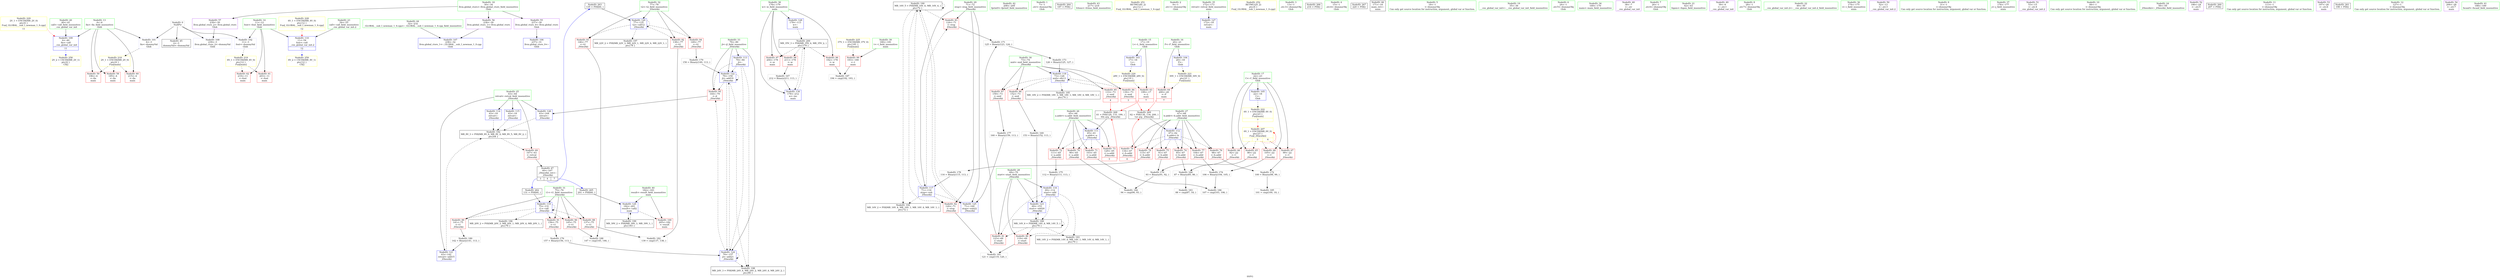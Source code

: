 digraph "SVFG" {
	label="SVFG";

	Node0x55809a0b3530 [shape=record,color=grey,label="{NodeID: 0\nNullPtr}"];
	Node0x55809a0b3530 -> Node0x55809a0c0690[style=solid];
	Node0x55809a0b3530 -> Node0x55809a0c0d40[style=solid];
	Node0x55809a0b3530 -> Node0x55809a0c0e40[style=solid];
	Node0x55809a0b3530 -> Node0x55809a0c1440[style=solid];
	Node0x55809a0e8a70 [shape=record,color=black,label="{NodeID: 263\n135 = PHI(60, )\n}"];
	Node0x55809a0e8a70 -> Node0x55809a0c65e0[style=solid];
	Node0x55809a0ca3a0 [shape=record,color=grey,label="{NodeID: 180\n142 = Binary(141, 113, )\n}"];
	Node0x55809a0ca3a0 -> Node0x55809a0c66b0[style=solid];
	Node0x55809a0c0a00 [shape=record,color=red,label="{NodeID: 97\n204\<--178\n\<--w\nmain\n}"];
	Node0x55809a0beac0 [shape=record,color=green,label="{NodeID: 14\n11\<--12\nfout\<--fout_field_insensitive\nGlob }"];
	Node0x55809a0beac0 -> Node0x55809a0c2470[style=solid];
	Node0x55809a0beac0 -> Node0x55809a0c2540[style=solid];
	Node0x55809a0beac0 -> Node0x55809a0c0e40[style=solid];
	Node0x55809a0beac0 -> Node0x55809a0c1610[style=solid];
	Node0x55809a0c4ef0 [shape=record,color=black,label="{NodeID: 194\nMR_16V_2 = PHI(MR_16V_4, MR_16V_1, MR_16V_4, MR_16V_1, )\npts\{72 \}\n}"];
	Node0x55809a0c16e0 [shape=record,color=blue,label="{NodeID: 111\n65\<--61\na.addr\<--a\n_Z4workii\n}"];
	Node0x55809a0c16e0 -> Node0x55809a0c2bc0[style=dashed];
	Node0x55809a0c16e0 -> Node0x55809a0c2c90[style=dashed];
	Node0x55809a0c16e0 -> Node0x55809a0c2d60[style=dashed];
	Node0x55809a0c16e0 -> Node0x55809a0c2e30[style=dashed];
	Node0x55809a0bf7d0 [shape=record,color=green,label="{NodeID: 28\n69\<--70\nstart\<--start_field_insensitive\n_Z4workii\n}"];
	Node0x55809a0bf7d0 -> Node0x55809a0c33e0[style=solid];
	Node0x55809a0bf7d0 -> Node0x55809a0c34b0[style=solid];
	Node0x55809a0bf7d0 -> Node0x55809a0c62a0[style=solid];
	Node0x55809a0bf7d0 -> Node0x55809a0c6850[style=solid];
	Node0x55809a0c69f0 [shape=record,color=blue,label="{NodeID: 125\n71\<--160\nstop\<--sub22\n_Z4workii\n}"];
	Node0x55809a0c69f0 -> Node0x55809a0d1a80[style=dashed];
	Node0x55809a0c0390 [shape=record,color=green,label="{NodeID: 42\n208\<--209\nfprintf\<--fprintf_field_insensitive\n}"];
	Node0x55809a0d9f70 [shape=record,color=yellow,style=double,label="{NodeID: 222\n6V_1 = ENCHI(MR_6V_0)\npts\{23 \}\nFun[main]|{<s0>7}}"];
	Node0x55809a0d9f70:s0 -> Node0x55809a0d7fa0[style=dashed,color=red];
	Node0x55809a0c2000 [shape=record,color=purple,label="{NodeID: 56\n238\<--30\nllvm.global_ctors_1\<--llvm.global_ctors\nGlob }"];
	Node0x55809a0c2000 -> Node0x55809a0c1340[style=solid];
	Node0x55809a0c2bc0 [shape=record,color=red,label="{NodeID: 70\n90\<--65\n\<--a.addr\n_Z4workii\n}"];
	Node0x55809a0c2bc0 -> Node0x55809a0ca9a0[style=solid];
	Node0x55809a0c9020 [shape=record,color=grey,label="{NodeID: 167\n212 = Binary(211, 113, )\n}"];
	Node0x55809a0c9020 -> Node0x55809a0c6e00[style=solid];
	Node0x55809a0c3720 [shape=record,color=red,label="{NodeID: 84\n130\<--73\n\<--mid\n_Z4workii\n|{<s0>3}}"];
	Node0x55809a0c3720:s0 -> Node0x55809a0e9290[style=solid,color=red];
	Node0x55809a0b2320 [shape=record,color=green,label="{NodeID: 1\n7\<--1\n.str\<--dummyObj\nGlob }"];
	Node0x55809a0e8b70 [shape=record,color=black,label="{NodeID: 264\n187 = PHI()\n}"];
	Node0x55809a0ca520 [shape=record,color=grey,label="{NodeID: 181\n121 = cmp(119, 120, )\n}"];
	Node0x55809a0c0ad0 [shape=record,color=red,label="{NodeID: 98\n211\<--178\n\<--w\nmain\n}"];
	Node0x55809a0c0ad0 -> Node0x55809a0c9020[style=solid];
	Node0x55809a0bebc0 [shape=record,color=green,label="{NodeID: 15\n17\<--19\nL\<--L_field_insensitive\nGlob }"];
	Node0x55809a0bebc0 -> Node0x55809a0c2610[style=solid];
	Node0x55809a0bebc0 -> Node0x55809a0c0f40[style=solid];
	Node0x55809a0c4fe0 [shape=record,color=black,label="{NodeID: 195\nMR_18V_2 = PHI(MR_18V_3, MR_18V_1, MR_18V_4, MR_18V_1, )\npts\{74 \}\n}"];
	Node0x55809a0c17b0 [shape=record,color=blue,label="{NodeID: 112\n67\<--62\nb.addr\<--b\n_Z4workii\n}"];
	Node0x55809a0c17b0 -> Node0x55809a0c2f00[style=dashed];
	Node0x55809a0c17b0 -> Node0x55809a0c2fd0[style=dashed];
	Node0x55809a0c17b0 -> Node0x55809a0c30a0[style=dashed];
	Node0x55809a0c17b0 -> Node0x55809a0c3170[style=dashed];
	Node0x55809a0c17b0 -> Node0x55809a0c3240[style=dashed];
	Node0x55809a0c17b0 -> Node0x55809a0c3310[style=dashed];
	Node0x55809a0bf8a0 [shape=record,color=green,label="{NodeID: 29\n71\<--72\nstop\<--stop_field_insensitive\n_Z4workii\n}"];
	Node0x55809a0bf8a0 -> Node0x55809a0c3580[style=solid];
	Node0x55809a0bf8a0 -> Node0x55809a0c3650[style=solid];
	Node0x55809a0bf8a0 -> Node0x55809a0c6370[style=solid];
	Node0x55809a0bf8a0 -> Node0x55809a0c69f0[style=solid];
	Node0x55809a0c6ac0 [shape=record,color=blue,label="{NodeID: 126\n63\<--164\nretval\<--\n_Z4workii\n}"];
	Node0x55809a0c6ac0 -> Node0x55809a0c44f0[style=dashed];
	Node0x55809a0c0490 [shape=record,color=green,label="{NodeID: 43\n217\<--218\nfclose\<--fclose_field_insensitive\n}"];
	Node0x55809a0c2100 [shape=record,color=purple,label="{NodeID: 57\n239\<--30\nllvm.global_ctors_2\<--llvm.global_ctors\nGlob }"];
	Node0x55809a0c2100 -> Node0x55809a0c1440[style=solid];
	Node0x55809a0c2c90 [shape=record,color=red,label="{NodeID: 71\n103\<--65\n\<--a.addr\n_Z4workii\n}"];
	Node0x55809a0c2c90 -> Node0x55809a0caca0[style=solid];
	Node0x55809a0dc400 [shape=record,color=yellow,style=double,label="{NodeID: 251\nRETMU(4V_2)\npts\{12 \}\nFun[_GLOBAL__sub_I_newman_1_0.cpp]}"];
	Node0x55809a0c91a0 [shape=record,color=grey,label="{NodeID: 168\n87 = Binary(85, 86, )\n}"];
	Node0x55809a0c91a0 -> Node0x55809a0ca820[style=solid];
	Node0x55809a0c37f0 [shape=record,color=red,label="{NodeID: 85\n133\<--73\n\<--mid\n_Z4workii\n|{<s0>4}}"];
	Node0x55809a0c37f0:s0 -> Node0x55809a0e8f50[style=solid,color=red];
	Node0x55809a0bd730 [shape=record,color=green,label="{NodeID: 2\n9\<--1\n.str.1\<--dummyObj\nGlob }"];
	Node0x55809a0e8c40 [shape=record,color=black,label="{NodeID: 265\n201 = PHI(60, )\n}"];
	Node0x55809a0e8c40 -> Node0x55809a0c6d30[style=solid];
	Node0x55809a0ca6a0 [shape=record,color=grey,label="{NodeID: 182\n139 = cmp(137, 138, )\n}"];
	Node0x55809a0c0ba0 [shape=record,color=red,label="{NodeID: 99\n193\<--180\n\<--t\nmain\n}"];
	Node0x55809a0c0ba0 -> Node0x55809a0cae20[style=solid];
	Node0x55809a0becc0 [shape=record,color=green,label="{NodeID: 16\n20\<--21\nP\<--P_field_insensitive\nGlob }"];
	Node0x55809a0becc0 -> Node0x55809a0c26e0[style=solid];
	Node0x55809a0becc0 -> Node0x55809a0c1040[style=solid];
	Node0x55809a0d48a0 [shape=record,color=black,label="{NodeID: 196\nMR_20V_2 = PHI(MR_20V_3, MR_20V_1, MR_20V_4, MR_20V_1, )\npts\{76 \}\n}"];
	Node0x55809a0c1880 [shape=record,color=blue,label="{NodeID: 113\n79\<--84\njl\<--\n_Z4workii\n}"];
	Node0x55809a0c1880 -> Node0x55809a0c4010[style=dashed];
	Node0x55809a0c1880 -> Node0x55809a0c6780[style=dashed];
	Node0x55809a0c1880 -> Node0x55809a0c6920[style=dashed];
	Node0x55809a0c1880 -> Node0x55809a0d52a0[style=dashed];
	Node0x55809a0bf970 [shape=record,color=green,label="{NodeID: 30\n73\<--74\nmid\<--mid_field_insensitive\n_Z4workii\n}"];
	Node0x55809a0bf970 -> Node0x55809a0c3720[style=solid];
	Node0x55809a0bf970 -> Node0x55809a0c37f0[style=solid];
	Node0x55809a0bf970 -> Node0x55809a0c38c0[style=solid];
	Node0x55809a0bf970 -> Node0x55809a0c3990[style=solid];
	Node0x55809a0bf970 -> Node0x55809a0c6440[style=solid];
	Node0x55809a0c6b90 [shape=record,color=blue,label="{NodeID: 127\n172\<--18\nretval\<--\nmain\n}"];
	Node0x55809a0c0590 [shape=record,color=green,label="{NodeID: 44\n32\<--232\n_GLOBAL__sub_I_newman_1_0.cpp\<--_GLOBAL__sub_I_newman_1_0.cpp_field_insensitive\n}"];
	Node0x55809a0c0590 -> Node0x55809a0c1340[style=solid];
	Node0x55809a0c2200 [shape=record,color=red,label="{NodeID: 58\n185\<--4\n\<--fin\nmain\n}"];
	Node0x55809a0c2d60 [shape=record,color=red,label="{NodeID: 72\n111\<--65\n\<--a.addr\n_Z4workii\n}"];
	Node0x55809a0c2d60 -> Node0x55809a0c9c20[style=solid];
	Node0x55809a0dc510 [shape=record,color=yellow,style=double,label="{NodeID: 252\nRETMU(2V_2)\npts\{6 \}\nFun[_GLOBAL__sub_I_newman_1_0.cpp]}"];
	Node0x55809a0c9320 [shape=record,color=grey,label="{NodeID: 169\n153 = Binary(152, 113, )\n}"];
	Node0x55809a0c9320 -> Node0x55809a0c6850[style=solid];
	Node0x55809a0c38c0 [shape=record,color=red,label="{NodeID: 86\n152\<--73\n\<--mid\n_Z4workii\n}"];
	Node0x55809a0c38c0 -> Node0x55809a0c9320[style=solid];
	Node0x55809a0bd9f0 [shape=record,color=green,label="{NodeID: 3\n13\<--1\n.str.3\<--dummyObj\nGlob }"];
	Node0x55809a0e8db0 [shape=record,color=black,label="{NodeID: 266\n216 = PHI()\n}"];
	Node0x55809a0ca820 [shape=record,color=grey,label="{NodeID: 183\n88 = cmp(87, 18, )\n}"];
	Node0x55809a0c0c70 [shape=record,color=red,label="{NodeID: 100\n205\<--182\n\<--result\nmain\n}"];
	Node0x55809a0bedc0 [shape=record,color=green,label="{NodeID: 17\n22\<--23\nC\<--C_field_insensitive\nGlob }"];
	Node0x55809a0bedc0 -> Node0x55809a0c27b0[style=solid];
	Node0x55809a0bedc0 -> Node0x55809a0c2880[style=solid];
	Node0x55809a0bedc0 -> Node0x55809a0c2950[style=solid];
	Node0x55809a0bedc0 -> Node0x55809a0c2a20[style=solid];
	Node0x55809a0bedc0 -> Node0x55809a0c1140[style=solid];
	Node0x55809a0d4da0 [shape=record,color=black,label="{NodeID: 197\nMR_22V_2 = PHI(MR_22V_3, MR_22V_1, MR_22V_4, MR_22V_1, )\npts\{78 \}\n}"];
	Node0x55809a0c6100 [shape=record,color=blue,label="{NodeID: 114\n63\<--18\nretval\<--\n_Z4workii\n}"];
	Node0x55809a0c6100 -> Node0x55809a0c44f0[style=dashed];
	Node0x55809a0bfa40 [shape=record,color=green,label="{NodeID: 31\n75\<--76\nt1\<--t1_field_insensitive\n_Z4workii\n}"];
	Node0x55809a0bfa40 -> Node0x55809a0c3a60[style=solid];
	Node0x55809a0bfa40 -> Node0x55809a0c3b30[style=solid];
	Node0x55809a0bfa40 -> Node0x55809a0c3c00[style=solid];
	Node0x55809a0bfa40 -> Node0x55809a0c3cd0[style=solid];
	Node0x55809a0bfa40 -> Node0x55809a0c6510[style=solid];
	Node0x55809a0c6c60 [shape=record,color=blue,label="{NodeID: 128\n178\<--113\nw\<--\nmain\n}"];
	Node0x55809a0c6c60 -> Node0x55809a0d5ca0[style=dashed];
	Node0x55809a0c0690 [shape=record,color=black,label="{NodeID: 45\n2\<--3\ndummyVal\<--dummyVal\n}"];
	Node0x55809a0da210 [shape=record,color=yellow,style=double,label="{NodeID: 225\n37V_1 = ENCHI(MR_37V_0)\npts\{181 \}\nFun[main]}"];
	Node0x55809a0da210 -> Node0x55809a0c0ba0[style=dashed];
	Node0x55809a0c22d0 [shape=record,color=red,label="{NodeID: 59\n196\<--4\n\<--fin\nmain\n}"];
	Node0x55809a0c2e30 [shape=record,color=red,label="{NodeID: 73\n129\<--65\n\<--a.addr\n_Z4workii\n|{<s0>3}}"];
	Node0x55809a0c2e30:s0 -> Node0x55809a0e8f50[style=solid,color=red];
	Node0x55809a0c94a0 [shape=record,color=grey,label="{NodeID: 170\n93 = Binary(91, 92, )\n}"];
	Node0x55809a0c94a0 -> Node0x55809a0ca9a0[style=solid];
	Node0x55809a0c3990 [shape=record,color=red,label="{NodeID: 87\n159\<--73\n\<--mid\n_Z4workii\n}"];
	Node0x55809a0c3990 -> Node0x55809a0c9f20[style=solid];
	Node0x55809a0bda80 [shape=record,color=green,label="{NodeID: 4\n15\<--1\n.str.4\<--dummyObj\nGlob }"];
	Node0x55809a0e8e80 [shape=record,color=black,label="{NodeID: 267\n220 = PHI()\n}"];
	Node0x55809a0ca9a0 [shape=record,color=grey,label="{NodeID: 184\n94 = cmp(90, 93, )\n}"];
	Node0x55809a0c0d40 [shape=record,color=blue, style = dotted,label="{NodeID: 101\n4\<--3\nfin\<--dummyVal\nGlob }"];
	Node0x55809a0c0d40 -> Node0x55809a0d9bc0[style=dashed];
	Node0x55809a0beec0 [shape=record,color=green,label="{NodeID: 18\n30\<--34\nllvm.global_ctors\<--llvm.global_ctors_field_insensitive\nGlob }"];
	Node0x55809a0beec0 -> Node0x55809a0c1f00[style=solid];
	Node0x55809a0beec0 -> Node0x55809a0c2000[style=solid];
	Node0x55809a0beec0 -> Node0x55809a0c2100[style=solid];
	Node0x55809a0d52a0 [shape=record,color=black,label="{NodeID: 198\nMR_24V_3 = PHI(MR_24V_4, MR_24V_2, MR_24V_4, MR_24V_2, )\npts\{80 \}\n}"];
	Node0x55809a0c61d0 [shape=record,color=blue,label="{NodeID: 115\n63\<--18\nretval\<--\n_Z4workii\n}"];
	Node0x55809a0c61d0 -> Node0x55809a0c44f0[style=dashed];
	Node0x55809a0bfb10 [shape=record,color=green,label="{NodeID: 32\n77\<--78\nt2\<--t2_field_insensitive\n_Z4workii\n}"];
	Node0x55809a0bfb10 -> Node0x55809a0c3da0[style=solid];
	Node0x55809a0bfb10 -> Node0x55809a0c3e70[style=solid];
	Node0x55809a0bfb10 -> Node0x55809a0c3f40[style=solid];
	Node0x55809a0bfb10 -> Node0x55809a0c65e0[style=solid];
	Node0x55809a0c6d30 [shape=record,color=blue,label="{NodeID: 129\n182\<--201\nresult\<--call2\nmain\n}"];
	Node0x55809a0c6d30 -> Node0x55809a0c0c70[style=dashed];
	Node0x55809a0c6d30 -> Node0x55809a0d57a0[style=dashed];
	Node0x55809a0c0790 [shape=record,color=black,label="{NodeID: 46\n171\<--18\nmain_ret\<--\nmain\n}"];
	Node0x55809a0c23a0 [shape=record,color=red,label="{NodeID: 60\n215\<--4\n\<--fin\nmain\n}"];
	Node0x55809a0c2f00 [shape=record,color=red,label="{NodeID: 74\n85\<--67\n\<--b.addr\n_Z4workii\n}"];
	Node0x55809a0c2f00 -> Node0x55809a0c91a0[style=solid];
	Node0x55809a0c9620 [shape=record,color=grey,label="{NodeID: 171\n125 = Binary(123, 124, )\n}"];
	Node0x55809a0c9620 -> Node0x55809a0c9920[style=solid];
	Node0x55809a0c3a60 [shape=record,color=red,label="{NodeID: 88\n137\<--75\n\<--t1\n_Z4workii\n}"];
	Node0x55809a0c3a60 -> Node0x55809a0ca6a0[style=solid];
	Node0x55809a0bdb40 [shape=record,color=green,label="{NodeID: 5\n18\<--1\n\<--dummyObj\nCan only get source location for instruction, argument, global var or function.}"];
	Node0x55809a0e8f50 [shape=record,color=black,label="{NodeID: 268\n61 = PHI(129, 133, 199, )\n0th arg _Z4workii }"];
	Node0x55809a0e8f50 -> Node0x55809a0c16e0[style=solid];
	Node0x55809a0cab20 [shape=record,color=grey,label="{NodeID: 185\n101 = cmp(100, 18, )\n}"];
	Node0x55809a0c0e40 [shape=record,color=blue, style = dotted,label="{NodeID: 102\n11\<--3\nfout\<--dummyVal\nGlob }"];
	Node0x55809a0c0e40 -> Node0x55809a0d9cd0[style=dashed];
	Node0x55809a0befc0 [shape=record,color=green,label="{NodeID: 19\n35\<--36\n__cxx_global_var_init\<--__cxx_global_var_init_field_insensitive\n}"];
	Node0x55809a0d57a0 [shape=record,color=black,label="{NodeID: 199\nMR_39V_2 = PHI(MR_39V_3, MR_39V_1, )\npts\{183 \}\n}"];
	Node0x55809a0d57a0 -> Node0x55809a0c6d30[style=dashed];
	Node0x55809a0c62a0 [shape=record,color=blue,label="{NodeID: 116\n69\<--112\nstart\<--add\n_Z4workii\n}"];
	Node0x55809a0c62a0 -> Node0x55809a0c33e0[style=dashed];
	Node0x55809a0c62a0 -> Node0x55809a0c34b0[style=dashed];
	Node0x55809a0c62a0 -> Node0x55809a0c6850[style=dashed];
	Node0x55809a0c62a0 -> Node0x55809a0d1580[style=dashed];
	Node0x55809a0c62a0 -> Node0x55809a0c49f0[style=dashed];
	Node0x55809a0bfbe0 [shape=record,color=green,label="{NodeID: 33\n79\<--80\njl\<--jl_field_insensitive\n_Z4workii\n}"];
	Node0x55809a0bfbe0 -> Node0x55809a0c4010[style=solid];
	Node0x55809a0bfbe0 -> Node0x55809a0c1880[style=solid];
	Node0x55809a0bfbe0 -> Node0x55809a0c6780[style=solid];
	Node0x55809a0bfbe0 -> Node0x55809a0c6920[style=solid];
	Node0x55809a0c6e00 [shape=record,color=blue,label="{NodeID: 130\n178\<--212\nw\<--inc\nmain\n}"];
	Node0x55809a0c6e00 -> Node0x55809a0d5ca0[style=dashed];
	Node0x55809a0c0860 [shape=record,color=black,label="{NodeID: 47\n60\<--167\n_Z4workii_ret\<--\n_Z4workii\n|{<s0>3|<s1>4|<s2>7}}"];
	Node0x55809a0c0860:s0 -> Node0x55809a0e8880[style=solid,color=blue];
	Node0x55809a0c0860:s1 -> Node0x55809a0e8a70[style=solid,color=blue];
	Node0x55809a0c0860:s2 -> Node0x55809a0e8c40[style=solid,color=blue];
	Node0x55809a0c2470 [shape=record,color=red,label="{NodeID: 61\n203\<--11\n\<--fout\nmain\n}"];
	Node0x55809a0c2fd0 [shape=record,color=red,label="{NodeID: 75\n91\<--67\n\<--b.addr\n_Z4workii\n}"];
	Node0x55809a0c2fd0 -> Node0x55809a0c94a0[style=solid];
	Node0x55809a0c97a0 [shape=record,color=grey,label="{NodeID: 172\n100 = Binary(98, 99, )\n}"];
	Node0x55809a0c97a0 -> Node0x55809a0cab20[style=solid];
	Node0x55809a0c3b30 [shape=record,color=red,label="{NodeID: 89\n141\<--75\n\<--t1\n_Z4workii\n}"];
	Node0x55809a0c3b30 -> Node0x55809a0ca3a0[style=solid];
	Node0x55809a0be3e0 [shape=record,color=green,label="{NodeID: 6\n24\<--1\n.str.5\<--dummyObj\nGlob }"];
	Node0x55809a0e9290 [shape=record,color=black,label="{NodeID: 269\n62 = PHI(130, 134, 200, )\n1st arg _Z4workii }"];
	Node0x55809a0e9290 -> Node0x55809a0c17b0[style=solid];
	Node0x55809a0caca0 [shape=record,color=grey,label="{NodeID: 186\n107 = cmp(103, 106, )\n}"];
	Node0x55809a0c0f40 [shape=record,color=blue,label="{NodeID: 103\n17\<--18\nL\<--\nGlob }"];
	Node0x55809a0c0f40 -> Node0x55809a0d9db0[style=dashed];
	Node0x55809a0bf0c0 [shape=record,color=green,label="{NodeID: 20\n40\<--41\ncall\<--call_field_insensitive\n__cxx_global_var_init\n}"];
	Node0x55809a0bf0c0 -> Node0x55809a0c1540[style=solid];
	Node0x55809a0d5ca0 [shape=record,color=black,label="{NodeID: 200\nMR_35V_3 = PHI(MR_35V_4, MR_35V_2, )\npts\{179 \}\n}"];
	Node0x55809a0d5ca0 -> Node0x55809a0c0930[style=dashed];
	Node0x55809a0d5ca0 -> Node0x55809a0c0a00[style=dashed];
	Node0x55809a0d5ca0 -> Node0x55809a0c0ad0[style=dashed];
	Node0x55809a0d5ca0 -> Node0x55809a0c6e00[style=dashed];
	Node0x55809a0c6370 [shape=record,color=blue,label="{NodeID: 117\n71\<--116\nstop\<--sub\n_Z4workii\n}"];
	Node0x55809a0c6370 -> Node0x55809a0c3580[style=dashed];
	Node0x55809a0c6370 -> Node0x55809a0c3650[style=dashed];
	Node0x55809a0c6370 -> Node0x55809a0c69f0[style=dashed];
	Node0x55809a0c6370 -> Node0x55809a0d1a80[style=dashed];
	Node0x55809a0c6370 -> Node0x55809a0c4ef0[style=dashed];
	Node0x55809a0bfcb0 [shape=record,color=green,label="{NodeID: 34\n169\<--170\nmain\<--main_field_insensitive\n}"];
	Node0x55809a0c1950 [shape=record,color=purple,label="{NodeID: 48\n38\<--7\n\<--.str\n__cxx_global_var_init\n}"];
	Node0x55809a0da4e0 [shape=record,color=yellow,style=double,label="{NodeID: 228\n4V_1 = ENCHI(MR_4V_0)\npts\{12 \}\nFun[_GLOBAL__sub_I_newman_1_0.cpp]|{<s0>12}}"];
	Node0x55809a0da4e0:s0 -> Node0x55809a0c1610[style=dashed,color=red];
	Node0x55809a0c2540 [shape=record,color=red,label="{NodeID: 62\n219\<--11\n\<--fout\nmain\n}"];
	Node0x55809a0c30a0 [shape=record,color=red,label="{NodeID: 76\n98\<--67\n\<--b.addr\n_Z4workii\n}"];
	Node0x55809a0c30a0 -> Node0x55809a0c97a0[style=solid];
	Node0x55809a0c9920 [shape=record,color=grey,label="{NodeID: 173\n126 = Binary(125, 127, )\n}"];
	Node0x55809a0c9920 -> Node0x55809a0c6440[style=solid];
	Node0x55809a0c3c00 [shape=record,color=red,label="{NodeID: 90\n145\<--75\n\<--t1\n_Z4workii\n}"];
	Node0x55809a0c3c00 -> Node0x55809a0cafa0[style=solid];
	Node0x55809a0be470 [shape=record,color=green,label="{NodeID: 7\n26\<--1\n.str.6\<--dummyObj\nGlob }"];
	Node0x55809a0cae20 [shape=record,color=grey,label="{NodeID: 187\n194 = cmp(192, 193, )\n}"];
	Node0x55809a0c1040 [shape=record,color=blue,label="{NodeID: 104\n20\<--18\nP\<--\nGlob }"];
	Node0x55809a0c1040 -> Node0x55809a0d9e90[style=dashed];
	Node0x55809a0bf190 [shape=record,color=green,label="{NodeID: 21\n42\<--43\nfopen\<--fopen_field_insensitive\n}"];
	Node0x55809a0c6440 [shape=record,color=blue,label="{NodeID: 118\n73\<--126\nmid\<--div11\n_Z4workii\n}"];
	Node0x55809a0c6440 -> Node0x55809a0c3720[style=dashed];
	Node0x55809a0c6440 -> Node0x55809a0c37f0[style=dashed];
	Node0x55809a0c6440 -> Node0x55809a0c38c0[style=dashed];
	Node0x55809a0c6440 -> Node0x55809a0c3990[style=dashed];
	Node0x55809a0c6440 -> Node0x55809a0c6440[style=dashed];
	Node0x55809a0c6440 -> Node0x55809a0c4fe0[style=dashed];
	Node0x55809a0bfdb0 [shape=record,color=green,label="{NodeID: 35\n172\<--173\nretval\<--retval_field_insensitive\nmain\n}"];
	Node0x55809a0bfdb0 -> Node0x55809a0c6b90[style=solid];
	Node0x55809a0c1a20 [shape=record,color=purple,label="{NodeID: 49\n39\<--9\n\<--.str.1\n__cxx_global_var_init\n}"];
	Node0x55809a0da5f0 [shape=record,color=yellow,style=double,label="{NodeID: 229\n2V_1 = ENCHI(MR_2V_0)\npts\{6 \}\nFun[_GLOBAL__sub_I_newman_1_0.cpp]|{<s0>11}}"];
	Node0x55809a0da5f0:s0 -> Node0x55809a0c1540[style=dashed,color=red];
	Node0x55809a0c2610 [shape=record,color=red,label="{NodeID: 63\n199\<--17\n\<--L\nmain\n|{<s0>7}}"];
	Node0x55809a0c2610:s0 -> Node0x55809a0e8f50[style=solid,color=red];
	Node0x55809a0c3170 [shape=record,color=red,label="{NodeID: 77\n104\<--67\n\<--b.addr\n_Z4workii\n}"];
	Node0x55809a0c3170 -> Node0x55809a0c9aa0[style=solid];
	Node0x55809a0c9aa0 [shape=record,color=grey,label="{NodeID: 174\n106 = Binary(104, 105, )\n}"];
	Node0x55809a0c9aa0 -> Node0x55809a0caca0[style=solid];
	Node0x55809a0c3cd0 [shape=record,color=red,label="{NodeID: 91\n156\<--75\n\<--t1\n_Z4workii\n}"];
	Node0x55809a0c3cd0 -> Node0x55809a0c9da0[style=solid];
	Node0x55809a0be500 [shape=record,color=green,label="{NodeID: 8\n28\<--1\n.str.7\<--dummyObj\nGlob }"];
	Node0x55809a0cafa0 [shape=record,color=grey,label="{NodeID: 188\n147 = cmp(145, 146, )\n}"];
	Node0x55809a0c1140 [shape=record,color=blue,label="{NodeID: 105\n22\<--18\nC\<--\nGlob }"];
	Node0x55809a0c1140 -> Node0x55809a0d9f70[style=dashed];
	Node0x55809a0bf290 [shape=record,color=green,label="{NodeID: 22\n49\<--50\n__cxx_global_var_init.2\<--__cxx_global_var_init.2_field_insensitive\n}"];
	Node0x55809a0c6510 [shape=record,color=blue,label="{NodeID: 119\n75\<--131\nt1\<--call\n_Z4workii\n}"];
	Node0x55809a0c6510 -> Node0x55809a0c3a60[style=dashed];
	Node0x55809a0c6510 -> Node0x55809a0c3b30[style=dashed];
	Node0x55809a0c6510 -> Node0x55809a0c3c00[style=dashed];
	Node0x55809a0c6510 -> Node0x55809a0c3cd0[style=dashed];
	Node0x55809a0c6510 -> Node0x55809a0c6510[style=dashed];
	Node0x55809a0c6510 -> Node0x55809a0d48a0[style=dashed];
	Node0x55809a0bfe80 [shape=record,color=green,label="{NodeID: 36\n174\<--175\ni\<--i_field_insensitive\nmain\n}"];
	Node0x55809a0c1af0 [shape=record,color=purple,label="{NodeID: 50\n52\<--13\n\<--.str.3\n__cxx_global_var_init.2\n}"];
	Node0x55809a0c26e0 [shape=record,color=red,label="{NodeID: 64\n200\<--20\n\<--P\nmain\n|{<s0>7}}"];
	Node0x55809a0c26e0:s0 -> Node0x55809a0e9290[style=solid,color=red];
	Node0x55809a0c3240 [shape=record,color=red,label="{NodeID: 78\n115\<--67\n\<--b.addr\n_Z4workii\n}"];
	Node0x55809a0c3240 -> Node0x55809a0ca0a0[style=solid];
	Node0x55809a0dccd0 [shape=record,color=yellow,style=double,label="{NodeID: 258\n2V_2 = CSCHI(MR_2V_1)\npts\{6 \}\nCS[]}"];
	Node0x55809a0c9c20 [shape=record,color=grey,label="{NodeID: 175\n112 = Binary(111, 113, )\n}"];
	Node0x55809a0c9c20 -> Node0x55809a0c62a0[style=solid];
	Node0x55809a0c3da0 [shape=record,color=red,label="{NodeID: 92\n138\<--77\n\<--t2\n_Z4workii\n}"];
	Node0x55809a0c3da0 -> Node0x55809a0ca6a0[style=solid];
	Node0x55809a0be5c0 [shape=record,color=green,label="{NodeID: 9\n31\<--1\n\<--dummyObj\nCan only get source location for instruction, argument, global var or function.}"];
	Node0x55809a0d1580 [shape=record,color=black,label="{NodeID: 189\nMR_14V_6 = PHI(MR_14V_4, MR_14V_5, )\npts\{70 \}\n}"];
	Node0x55809a0d1580 -> Node0x55809a0c33e0[style=dashed];
	Node0x55809a0d1580 -> Node0x55809a0c34b0[style=dashed];
	Node0x55809a0d1580 -> Node0x55809a0c6850[style=dashed];
	Node0x55809a0d1580 -> Node0x55809a0d1580[style=dashed];
	Node0x55809a0d1580 -> Node0x55809a0c49f0[style=dashed];
	Node0x55809a0c1240 [shape=record,color=blue,label="{NodeID: 106\n237\<--31\nllvm.global_ctors_0\<--\nGlob }"];
	Node0x55809a0bf390 [shape=record,color=green,label="{NodeID: 23\n54\<--55\ncall\<--call_field_insensitive\n__cxx_global_var_init.2\n}"];
	Node0x55809a0bf390 -> Node0x55809a0c1610[style=solid];
	Node0x55809a0c65e0 [shape=record,color=blue,label="{NodeID: 120\n77\<--135\nt2\<--call12\n_Z4workii\n}"];
	Node0x55809a0c65e0 -> Node0x55809a0c3da0[style=dashed];
	Node0x55809a0c65e0 -> Node0x55809a0c3e70[style=dashed];
	Node0x55809a0c65e0 -> Node0x55809a0c3f40[style=dashed];
	Node0x55809a0c65e0 -> Node0x55809a0c65e0[style=dashed];
	Node0x55809a0c65e0 -> Node0x55809a0d4da0[style=dashed];
	Node0x55809a0bff50 [shape=record,color=green,label="{NodeID: 37\n176\<--177\nj\<--j_field_insensitive\nmain\n}"];
	Node0x55809a0c1bc0 [shape=record,color=purple,label="{NodeID: 51\n53\<--15\n\<--.str.4\n__cxx_global_var_init.2\n}"];
	Node0x55809a0c27b0 [shape=record,color=red,label="{NodeID: 65\n86\<--22\n\<--C\n_Z4workii\n}"];
	Node0x55809a0c27b0 -> Node0x55809a0c91a0[style=solid];
	Node0x55809a0c3310 [shape=record,color=red,label="{NodeID: 79\n134\<--67\n\<--b.addr\n_Z4workii\n|{<s0>4}}"];
	Node0x55809a0c3310:s0 -> Node0x55809a0e9290[style=solid,color=red];
	Node0x55809a0dce30 [shape=record,color=yellow,style=double,label="{NodeID: 259\n4V_2 = CSCHI(MR_4V_1)\npts\{12 \}\nCS[]}"];
	Node0x55809a0c9da0 [shape=record,color=grey,label="{NodeID: 176\n157 = Binary(156, 113, )\n}"];
	Node0x55809a0c9da0 -> Node0x55809a0c6920[style=solid];
	Node0x55809a0c3e70 [shape=record,color=red,label="{NodeID: 93\n146\<--77\n\<--t2\n_Z4workii\n}"];
	Node0x55809a0c3e70 -> Node0x55809a0cafa0[style=solid];
	Node0x55809a0be6c0 [shape=record,color=green,label="{NodeID: 10\n84\<--1\n\<--dummyObj\nCan only get source location for instruction, argument, global var or function.}"];
	Node0x55809a0d1a80 [shape=record,color=black,label="{NodeID: 190\nMR_16V_5 = PHI(MR_16V_6, MR_16V_4, )\npts\{72 \}\n}"];
	Node0x55809a0d1a80 -> Node0x55809a0c3580[style=dashed];
	Node0x55809a0d1a80 -> Node0x55809a0c3650[style=dashed];
	Node0x55809a0d1a80 -> Node0x55809a0c69f0[style=dashed];
	Node0x55809a0d1a80 -> Node0x55809a0d1a80[style=dashed];
	Node0x55809a0d1a80 -> Node0x55809a0c4ef0[style=dashed];
	Node0x55809a0c1340 [shape=record,color=blue,label="{NodeID: 107\n238\<--32\nllvm.global_ctors_1\<--_GLOBAL__sub_I_newman_1_0.cpp\nGlob }"];
	Node0x55809a0bf460 [shape=record,color=green,label="{NodeID: 24\n58\<--59\n_Z4workii\<--_Z4workii_field_insensitive\n}"];
	Node0x55809a0c66b0 [shape=record,color=blue,label="{NodeID: 121\n63\<--142\nretval\<--add15\n_Z4workii\n}"];
	Node0x55809a0c66b0 -> Node0x55809a0c44f0[style=dashed];
	Node0x55809a0c0020 [shape=record,color=green,label="{NodeID: 38\n178\<--179\nw\<--w_field_insensitive\nmain\n}"];
	Node0x55809a0c0020 -> Node0x55809a0c0930[style=solid];
	Node0x55809a0c0020 -> Node0x55809a0c0a00[style=solid];
	Node0x55809a0c0020 -> Node0x55809a0c0ad0[style=solid];
	Node0x55809a0c0020 -> Node0x55809a0c6c60[style=solid];
	Node0x55809a0c0020 -> Node0x55809a0c6e00[style=solid];
	Node0x55809a0d9bc0 [shape=record,color=yellow,style=double,label="{NodeID: 218\n2V_1 = ENCHI(MR_2V_0)\npts\{6 \}\nFun[main]}"];
	Node0x55809a0d9bc0 -> Node0x55809a0c2200[style=dashed];
	Node0x55809a0d9bc0 -> Node0x55809a0c22d0[style=dashed];
	Node0x55809a0d9bc0 -> Node0x55809a0c23a0[style=dashed];
	Node0x55809a0c1c90 [shape=record,color=purple,label="{NodeID: 52\n186\<--24\n\<--.str.5\nmain\n}"];
	Node0x55809a0c2880 [shape=record,color=red,label="{NodeID: 66\n92\<--22\n\<--C\n_Z4workii\n}"];
	Node0x55809a0c2880 -> Node0x55809a0c94a0[style=solid];
	Node0x55809a0c33e0 [shape=record,color=red,label="{NodeID: 80\n119\<--69\n\<--start\n_Z4workii\n}"];
	Node0x55809a0c33e0 -> Node0x55809a0ca520[style=solid];
	Node0x55809a0e8680 [shape=record,color=black,label="{NodeID: 260\n207 = PHI()\n}"];
	Node0x55809a0c9f20 [shape=record,color=grey,label="{NodeID: 177\n160 = Binary(159, 113, )\n}"];
	Node0x55809a0c9f20 -> Node0x55809a0c69f0[style=solid];
	Node0x55809a0c3f40 [shape=record,color=red,label="{NodeID: 94\n149\<--77\n\<--t2\n_Z4workii\n}"];
	Node0x55809a0c3f40 -> Node0x55809a0ca220[style=solid];
	Node0x55809a0be7c0 [shape=record,color=green,label="{NodeID: 11\n113\<--1\n\<--dummyObj\nCan only get source location for instruction, argument, global var or function.}"];
	Node0x55809a0c1440 [shape=record,color=blue, style = dotted,label="{NodeID: 108\n239\<--3\nllvm.global_ctors_2\<--dummyVal\nGlob }"];
	Node0x55809a0bf560 [shape=record,color=green,label="{NodeID: 25\n63\<--64\nretval\<--retval_field_insensitive\n_Z4workii\n}"];
	Node0x55809a0bf560 -> Node0x55809a0c2af0[style=solid];
	Node0x55809a0bf560 -> Node0x55809a0c6100[style=solid];
	Node0x55809a0bf560 -> Node0x55809a0c61d0[style=solid];
	Node0x55809a0bf560 -> Node0x55809a0c66b0[style=solid];
	Node0x55809a0bf560 -> Node0x55809a0c6ac0[style=solid];
	Node0x55809a0c6780 [shape=record,color=blue,label="{NodeID: 122\n79\<--150\njl\<--add19\n_Z4workii\n}"];
	Node0x55809a0c6780 -> Node0x55809a0c4010[style=dashed];
	Node0x55809a0c6780 -> Node0x55809a0c6780[style=dashed];
	Node0x55809a0c6780 -> Node0x55809a0c6920[style=dashed];
	Node0x55809a0c6780 -> Node0x55809a0d52a0[style=dashed];
	Node0x55809a0c00f0 [shape=record,color=green,label="{NodeID: 39\n180\<--181\nt\<--t_field_insensitive\nmain\n}"];
	Node0x55809a0c00f0 -> Node0x55809a0c0ba0[style=solid];
	Node0x55809a0d9cd0 [shape=record,color=yellow,style=double,label="{NodeID: 219\n4V_1 = ENCHI(MR_4V_0)\npts\{12 \}\nFun[main]}"];
	Node0x55809a0d9cd0 -> Node0x55809a0c2470[style=dashed];
	Node0x55809a0d9cd0 -> Node0x55809a0c2540[style=dashed];
	Node0x55809a0c1d60 [shape=record,color=purple,label="{NodeID: 53\n197\<--26\n\<--.str.6\nmain\n}"];
	Node0x55809a0c2950 [shape=record,color=red,label="{NodeID: 67\n99\<--22\n\<--C\n_Z4workii\n}"];
	Node0x55809a0c2950 -> Node0x55809a0c97a0[style=solid];
	Node0x55809a0c34b0 [shape=record,color=red,label="{NodeID: 81\n123\<--69\n\<--start\n_Z4workii\n}"];
	Node0x55809a0c34b0 -> Node0x55809a0c9620[style=solid];
	Node0x55809a0e8780 [shape=record,color=black,label="{NodeID: 261\n198 = PHI()\n}"];
	Node0x55809a0ca0a0 [shape=record,color=grey,label="{NodeID: 178\n116 = Binary(115, 113, )\n}"];
	Node0x55809a0ca0a0 -> Node0x55809a0c6370[style=solid];
	Node0x55809a0c4010 [shape=record,color=red,label="{NodeID: 95\n164\<--79\n\<--jl\n_Z4workii\n}"];
	Node0x55809a0c4010 -> Node0x55809a0c6ac0[style=solid];
	Node0x55809a0be8c0 [shape=record,color=green,label="{NodeID: 12\n127\<--1\n\<--dummyObj\nCan only get source location for instruction, argument, global var or function.}"];
	Node0x55809a0c44f0 [shape=record,color=black,label="{NodeID: 192\nMR_8V_3 = PHI(MR_8V_6, MR_8V_4, MR_8V_5, MR_8V_2, )\npts\{64 \}\n}"];
	Node0x55809a0c44f0 -> Node0x55809a0c2af0[style=dashed];
	Node0x55809a0c1540 [shape=record,color=blue,label="{NodeID: 109\n4\<--40\nfin\<--call\n__cxx_global_var_init\n|{<s0>11}}"];
	Node0x55809a0c1540:s0 -> Node0x55809a0dccd0[style=dashed,color=blue];
	Node0x55809a0bf630 [shape=record,color=green,label="{NodeID: 26\n65\<--66\na.addr\<--a.addr_field_insensitive\n_Z4workii\n}"];
	Node0x55809a0bf630 -> Node0x55809a0c2bc0[style=solid];
	Node0x55809a0bf630 -> Node0x55809a0c2c90[style=solid];
	Node0x55809a0bf630 -> Node0x55809a0c2d60[style=solid];
	Node0x55809a0bf630 -> Node0x55809a0c2e30[style=solid];
	Node0x55809a0bf630 -> Node0x55809a0c16e0[style=solid];
	Node0x55809a0c6850 [shape=record,color=blue,label="{NodeID: 123\n69\<--153\nstart\<--add20\n_Z4workii\n}"];
	Node0x55809a0c6850 -> Node0x55809a0d1580[style=dashed];
	Node0x55809a0c01c0 [shape=record,color=green,label="{NodeID: 40\n182\<--183\nresult\<--result_field_insensitive\nmain\n}"];
	Node0x55809a0c01c0 -> Node0x55809a0c0c70[style=solid];
	Node0x55809a0c01c0 -> Node0x55809a0c6d30[style=solid];
	Node0x55809a0d9db0 [shape=record,color=yellow,style=double,label="{NodeID: 220\n28V_1 = ENCHI(MR_28V_0)\npts\{19 \}\nFun[main]}"];
	Node0x55809a0d9db0 -> Node0x55809a0c2610[style=dashed];
	Node0x55809a0c1e30 [shape=record,color=purple,label="{NodeID: 54\n206\<--28\n\<--.str.7\nmain\n}"];
	Node0x55809a0c2a20 [shape=record,color=red,label="{NodeID: 68\n105\<--22\n\<--C\n_Z4workii\n}"];
	Node0x55809a0c2a20 -> Node0x55809a0c9aa0[style=solid];
	Node0x55809a0c3580 [shape=record,color=red,label="{NodeID: 82\n120\<--71\n\<--stop\n_Z4workii\n}"];
	Node0x55809a0c3580 -> Node0x55809a0ca520[style=solid];
	Node0x55809a0e8880 [shape=record,color=black,label="{NodeID: 262\n131 = PHI(60, )\n}"];
	Node0x55809a0e8880 -> Node0x55809a0c6510[style=solid];
	Node0x55809a0ca220 [shape=record,color=grey,label="{NodeID: 179\n150 = Binary(149, 113, )\n}"];
	Node0x55809a0ca220 -> Node0x55809a0c6780[style=solid];
	Node0x55809a0c0930 [shape=record,color=red,label="{NodeID: 96\n192\<--178\n\<--w\nmain\n}"];
	Node0x55809a0c0930 -> Node0x55809a0cae20[style=solid];
	Node0x55809a0be9c0 [shape=record,color=green,label="{NodeID: 13\n4\<--6\nfin\<--fin_field_insensitive\nGlob }"];
	Node0x55809a0be9c0 -> Node0x55809a0c2200[style=solid];
	Node0x55809a0be9c0 -> Node0x55809a0c22d0[style=solid];
	Node0x55809a0be9c0 -> Node0x55809a0c23a0[style=solid];
	Node0x55809a0be9c0 -> Node0x55809a0c0d40[style=solid];
	Node0x55809a0be9c0 -> Node0x55809a0c1540[style=solid];
	Node0x55809a0c49f0 [shape=record,color=black,label="{NodeID: 193\nMR_14V_2 = PHI(MR_14V_4, MR_14V_1, MR_14V_4, MR_14V_1, )\npts\{70 \}\n}"];
	Node0x55809a0c1610 [shape=record,color=blue,label="{NodeID: 110\n11\<--54\nfout\<--call\n__cxx_global_var_init.2\n|{<s0>12}}"];
	Node0x55809a0c1610:s0 -> Node0x55809a0dce30[style=dashed,color=blue];
	Node0x55809a0bf700 [shape=record,color=green,label="{NodeID: 27\n67\<--68\nb.addr\<--b.addr_field_insensitive\n_Z4workii\n}"];
	Node0x55809a0bf700 -> Node0x55809a0c2f00[style=solid];
	Node0x55809a0bf700 -> Node0x55809a0c2fd0[style=solid];
	Node0x55809a0bf700 -> Node0x55809a0c30a0[style=solid];
	Node0x55809a0bf700 -> Node0x55809a0c3170[style=solid];
	Node0x55809a0bf700 -> Node0x55809a0c3240[style=solid];
	Node0x55809a0bf700 -> Node0x55809a0c3310[style=solid];
	Node0x55809a0bf700 -> Node0x55809a0c17b0[style=solid];
	Node0x55809a0d7fa0 [shape=record,color=yellow,style=double,label="{NodeID: 207\n6V_1 = ENCHI(MR_6V_0)\npts\{23 \}\nFun[_Z4workii]|{|<s4>3|<s5>4}}"];
	Node0x55809a0d7fa0 -> Node0x55809a0c27b0[style=dashed];
	Node0x55809a0d7fa0 -> Node0x55809a0c2880[style=dashed];
	Node0x55809a0d7fa0 -> Node0x55809a0c2950[style=dashed];
	Node0x55809a0d7fa0 -> Node0x55809a0c2a20[style=dashed];
	Node0x55809a0d7fa0:s4 -> Node0x55809a0d7fa0[style=dashed,color=red];
	Node0x55809a0d7fa0:s5 -> Node0x55809a0d7fa0[style=dashed,color=red];
	Node0x55809a0c6920 [shape=record,color=blue,label="{NodeID: 124\n79\<--157\njl\<--add21\n_Z4workii\n}"];
	Node0x55809a0c6920 -> Node0x55809a0c4010[style=dashed];
	Node0x55809a0c6920 -> Node0x55809a0c6780[style=dashed];
	Node0x55809a0c6920 -> Node0x55809a0c6920[style=dashed];
	Node0x55809a0c6920 -> Node0x55809a0d52a0[style=dashed];
	Node0x55809a0c0290 [shape=record,color=green,label="{NodeID: 41\n188\<--189\nfscanf\<--fscanf_field_insensitive\n}"];
	Node0x55809a0d9e90 [shape=record,color=yellow,style=double,label="{NodeID: 221\n30V_1 = ENCHI(MR_30V_0)\npts\{21 \}\nFun[main]}"];
	Node0x55809a0d9e90 -> Node0x55809a0c26e0[style=dashed];
	Node0x55809a0c1f00 [shape=record,color=purple,label="{NodeID: 55\n237\<--30\nllvm.global_ctors_0\<--llvm.global_ctors\nGlob }"];
	Node0x55809a0c1f00 -> Node0x55809a0c1240[style=solid];
	Node0x55809a0c2af0 [shape=record,color=red,label="{NodeID: 69\n167\<--63\n\<--retval\n_Z4workii\n}"];
	Node0x55809a0c2af0 -> Node0x55809a0c0860[style=solid];
	Node0x55809a0c3650 [shape=record,color=red,label="{NodeID: 83\n124\<--71\n\<--stop\n_Z4workii\n}"];
	Node0x55809a0c3650 -> Node0x55809a0c9620[style=solid];
}
